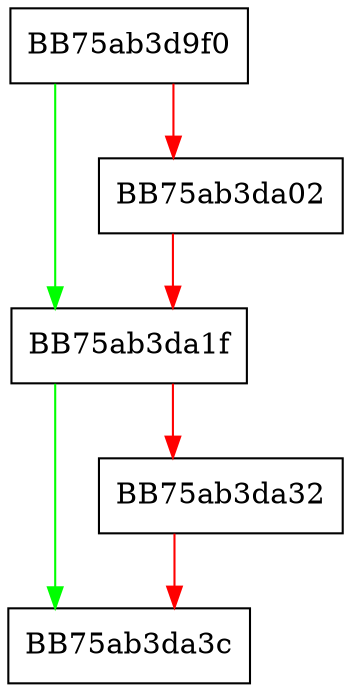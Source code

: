 digraph SpynetSigLoader_cleanup_module {
  node [shape="box"];
  graph [splines=ortho];
  BB75ab3d9f0 -> BB75ab3da1f [color="green"];
  BB75ab3d9f0 -> BB75ab3da02 [color="red"];
  BB75ab3da02 -> BB75ab3da1f [color="red"];
  BB75ab3da1f -> BB75ab3da3c [color="green"];
  BB75ab3da1f -> BB75ab3da32 [color="red"];
  BB75ab3da32 -> BB75ab3da3c [color="red"];
}